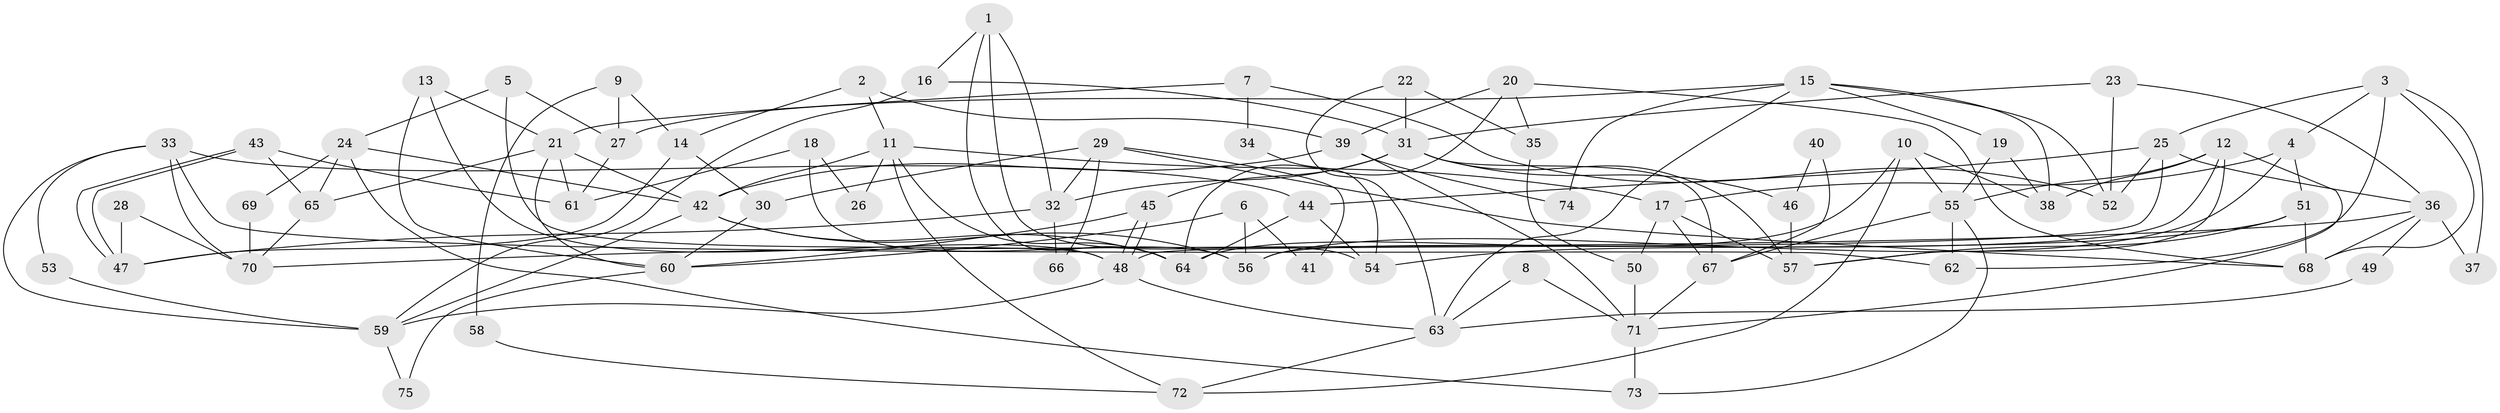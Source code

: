 // Generated by graph-tools (version 1.1) at 2025/50/03/09/25 03:50:08]
// undirected, 75 vertices, 150 edges
graph export_dot {
graph [start="1"]
  node [color=gray90,style=filled];
  1;
  2;
  3;
  4;
  5;
  6;
  7;
  8;
  9;
  10;
  11;
  12;
  13;
  14;
  15;
  16;
  17;
  18;
  19;
  20;
  21;
  22;
  23;
  24;
  25;
  26;
  27;
  28;
  29;
  30;
  31;
  32;
  33;
  34;
  35;
  36;
  37;
  38;
  39;
  40;
  41;
  42;
  43;
  44;
  45;
  46;
  47;
  48;
  49;
  50;
  51;
  52;
  53;
  54;
  55;
  56;
  57;
  58;
  59;
  60;
  61;
  62;
  63;
  64;
  65;
  66;
  67;
  68;
  69;
  70;
  71;
  72;
  73;
  74;
  75;
  1 -- 64;
  1 -- 54;
  1 -- 16;
  1 -- 32;
  2 -- 14;
  2 -- 39;
  2 -- 11;
  3 -- 62;
  3 -- 4;
  3 -- 25;
  3 -- 37;
  3 -- 68;
  4 -- 17;
  4 -- 56;
  4 -- 51;
  5 -- 24;
  5 -- 48;
  5 -- 27;
  6 -- 56;
  6 -- 60;
  6 -- 41;
  7 -- 21;
  7 -- 52;
  7 -- 34;
  8 -- 71;
  8 -- 63;
  9 -- 27;
  9 -- 14;
  9 -- 58;
  10 -- 64;
  10 -- 72;
  10 -- 38;
  10 -- 55;
  11 -- 42;
  11 -- 17;
  11 -- 26;
  11 -- 64;
  11 -- 72;
  12 -- 71;
  12 -- 55;
  12 -- 38;
  12 -- 56;
  12 -- 57;
  13 -- 21;
  13 -- 48;
  13 -- 60;
  14 -- 30;
  14 -- 47;
  15 -- 19;
  15 -- 38;
  15 -- 27;
  15 -- 52;
  15 -- 63;
  15 -- 74;
  16 -- 59;
  16 -- 31;
  17 -- 57;
  17 -- 50;
  17 -- 67;
  18 -- 61;
  18 -- 56;
  18 -- 26;
  19 -- 38;
  19 -- 55;
  20 -- 68;
  20 -- 64;
  20 -- 35;
  20 -- 39;
  21 -- 60;
  21 -- 65;
  21 -- 42;
  21 -- 61;
  22 -- 63;
  22 -- 35;
  22 -- 31;
  23 -- 31;
  23 -- 52;
  23 -- 36;
  24 -- 42;
  24 -- 65;
  24 -- 69;
  24 -- 73;
  25 -- 36;
  25 -- 44;
  25 -- 48;
  25 -- 52;
  27 -- 61;
  28 -- 70;
  28 -- 47;
  29 -- 32;
  29 -- 68;
  29 -- 30;
  29 -- 41;
  29 -- 66;
  30 -- 60;
  31 -- 32;
  31 -- 45;
  31 -- 46;
  31 -- 57;
  31 -- 67;
  32 -- 47;
  32 -- 66;
  33 -- 44;
  33 -- 59;
  33 -- 53;
  33 -- 62;
  33 -- 70;
  34 -- 54;
  35 -- 50;
  36 -- 68;
  36 -- 37;
  36 -- 49;
  36 -- 70;
  39 -- 71;
  39 -- 42;
  39 -- 74;
  40 -- 67;
  40 -- 46;
  42 -- 56;
  42 -- 59;
  42 -- 64;
  43 -- 47;
  43 -- 47;
  43 -- 61;
  43 -- 65;
  44 -- 64;
  44 -- 54;
  45 -- 48;
  45 -- 48;
  45 -- 60;
  46 -- 57;
  48 -- 59;
  48 -- 63;
  49 -- 63;
  50 -- 71;
  51 -- 57;
  51 -- 54;
  51 -- 68;
  53 -- 59;
  55 -- 67;
  55 -- 62;
  55 -- 73;
  58 -- 72;
  59 -- 75;
  60 -- 75;
  63 -- 72;
  65 -- 70;
  67 -- 71;
  69 -- 70;
  71 -- 73;
}
